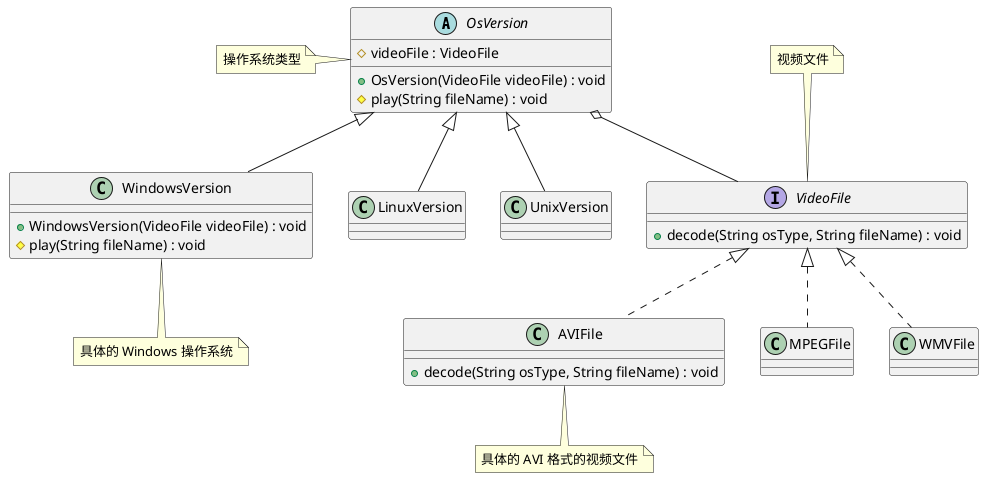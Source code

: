 @startuml
abstract class OsVersion{
    #videoFile : VideoFile
    +OsVersion(VideoFile videoFile) : void
    #play(String fileName) : void
}
note left : 操作系统类型
class WindowsVersion {
    +WindowsVersion(VideoFile videoFile) : void
    #play(String fileName) : void
}
note bottom : 具体的 Windows 操作系统
class LinuxVersion {
}
class UnixVersion {
}

OsVersion <|-- WindowsVersion
OsVersion <|-- LinuxVersion
OsVersion <|-- UnixVersion
OsVersion o-- VideoFile

interface VideoFile{
    +decode(String osType, String fileName) : void
}
note top : 视频文件
class AVIFile{
    +decode(String osType, String fileName) : void
}
note bottom : 具体的 AVI 格式的视频文件
class MPEGFile
class WMVFile

VideoFile <|.. AVIFile
VideoFile <|.. MPEGFile
VideoFile <|.. WMVFile
@enduml